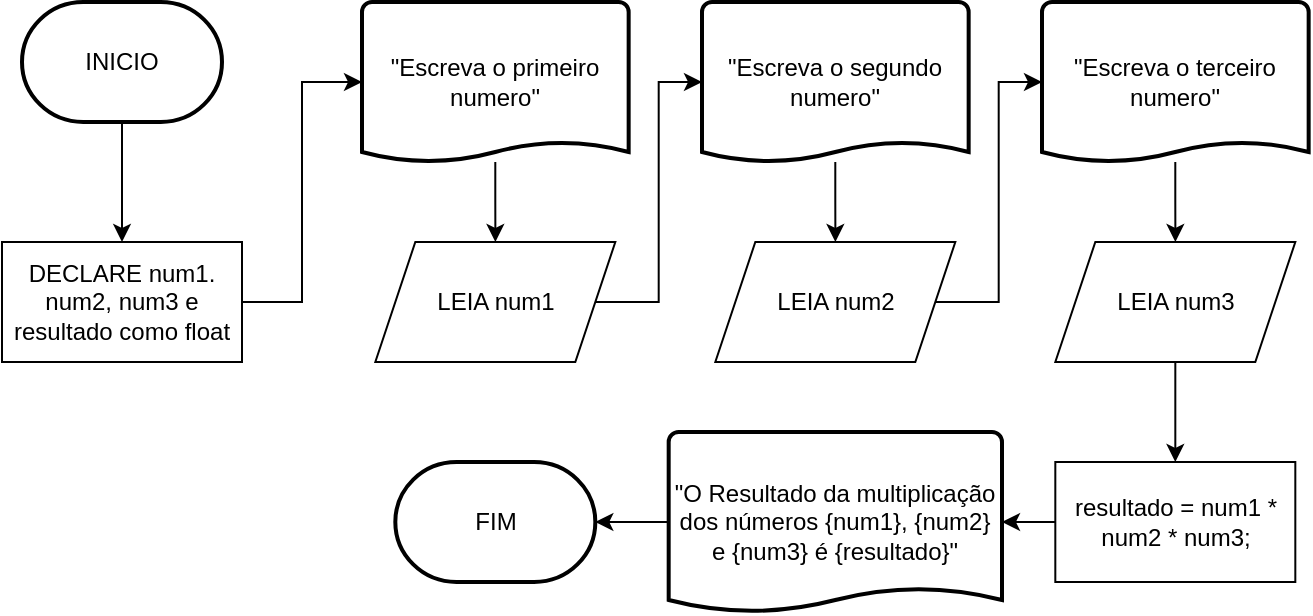<mxfile version="21.7.2" type="device">
  <diagram name="Page-1" id="WIgKNy6XDVfT0gL5FTbq">
    <mxGraphModel dx="954" dy="559" grid="1" gridSize="10" guides="1" tooltips="1" connect="1" arrows="1" fold="1" page="1" pageScale="1" pageWidth="850" pageHeight="1100" math="0" shadow="0">
      <root>
        <mxCell id="0" />
        <mxCell id="1" parent="0" />
        <mxCell id="axeQ7c3npuAa6oKIK3n3-6" value="" style="edgeStyle=orthogonalEdgeStyle;rounded=0;orthogonalLoop=1;jettySize=auto;html=1;" edge="1" parent="1" source="axeQ7c3npuAa6oKIK3n3-1" target="axeQ7c3npuAa6oKIK3n3-4">
          <mxGeometry relative="1" as="geometry" />
        </mxCell>
        <mxCell id="axeQ7c3npuAa6oKIK3n3-1" value="INICIO" style="strokeWidth=2;html=1;shape=mxgraph.flowchart.terminator;whiteSpace=wrap;" vertex="1" parent="1">
          <mxGeometry x="108" y="398" width="100" height="60" as="geometry" />
        </mxCell>
        <mxCell id="axeQ7c3npuAa6oKIK3n3-9" value="" style="edgeStyle=orthogonalEdgeStyle;rounded=0;orthogonalLoop=1;jettySize=auto;html=1;" edge="1" parent="1" source="axeQ7c3npuAa6oKIK3n3-2" target="axeQ7c3npuAa6oKIK3n3-8">
          <mxGeometry relative="1" as="geometry" />
        </mxCell>
        <mxCell id="axeQ7c3npuAa6oKIK3n3-2" value="&quot;Escreva o primeiro numero&quot;" style="strokeWidth=2;html=1;shape=mxgraph.flowchart.document2;whiteSpace=wrap;size=0.125;" vertex="1" parent="1">
          <mxGeometry x="278" y="398" width="133.33" height="80" as="geometry" />
        </mxCell>
        <mxCell id="axeQ7c3npuAa6oKIK3n3-7" style="edgeStyle=orthogonalEdgeStyle;rounded=0;orthogonalLoop=1;jettySize=auto;html=1;exitX=1;exitY=0.5;exitDx=0;exitDy=0;entryX=0;entryY=0.5;entryDx=0;entryDy=0;entryPerimeter=0;" edge="1" parent="1" source="axeQ7c3npuAa6oKIK3n3-4" target="axeQ7c3npuAa6oKIK3n3-2">
          <mxGeometry relative="1" as="geometry" />
        </mxCell>
        <mxCell id="axeQ7c3npuAa6oKIK3n3-4" value="DECLARE num1. num2, num3 e resultado como float" style="rounded=0;whiteSpace=wrap;html=1;" vertex="1" parent="1">
          <mxGeometry x="98" y="518" width="120" height="60" as="geometry" />
        </mxCell>
        <mxCell id="axeQ7c3npuAa6oKIK3n3-16" style="edgeStyle=orthogonalEdgeStyle;rounded=0;orthogonalLoop=1;jettySize=auto;html=1;entryX=0;entryY=0.5;entryDx=0;entryDy=0;entryPerimeter=0;" edge="1" parent="1" source="axeQ7c3npuAa6oKIK3n3-8" target="axeQ7c3npuAa6oKIK3n3-10">
          <mxGeometry relative="1" as="geometry" />
        </mxCell>
        <mxCell id="axeQ7c3npuAa6oKIK3n3-8" value="LEIA num1" style="shape=parallelogram;perimeter=parallelogramPerimeter;whiteSpace=wrap;html=1;fixedSize=1;" vertex="1" parent="1">
          <mxGeometry x="284.66" y="518" width="120" height="60" as="geometry" />
        </mxCell>
        <mxCell id="axeQ7c3npuAa6oKIK3n3-14" value="" style="edgeStyle=orthogonalEdgeStyle;rounded=0;orthogonalLoop=1;jettySize=auto;html=1;" edge="1" parent="1" source="axeQ7c3npuAa6oKIK3n3-10" target="axeQ7c3npuAa6oKIK3n3-11">
          <mxGeometry relative="1" as="geometry" />
        </mxCell>
        <mxCell id="axeQ7c3npuAa6oKIK3n3-10" value="&quot;Escreva o segundo numero&quot;" style="strokeWidth=2;html=1;shape=mxgraph.flowchart.document2;whiteSpace=wrap;size=0.125;" vertex="1" parent="1">
          <mxGeometry x="448" y="398" width="133.33" height="80" as="geometry" />
        </mxCell>
        <mxCell id="axeQ7c3npuAa6oKIK3n3-17" style="edgeStyle=orthogonalEdgeStyle;rounded=0;orthogonalLoop=1;jettySize=auto;html=1;entryX=0;entryY=0.5;entryDx=0;entryDy=0;entryPerimeter=0;" edge="1" parent="1" source="axeQ7c3npuAa6oKIK3n3-11" target="axeQ7c3npuAa6oKIK3n3-12">
          <mxGeometry relative="1" as="geometry" />
        </mxCell>
        <mxCell id="axeQ7c3npuAa6oKIK3n3-11" value="LEIA num2" style="shape=parallelogram;perimeter=parallelogramPerimeter;whiteSpace=wrap;html=1;fixedSize=1;" vertex="1" parent="1">
          <mxGeometry x="454.66" y="518" width="120" height="60" as="geometry" />
        </mxCell>
        <mxCell id="axeQ7c3npuAa6oKIK3n3-15" value="" style="edgeStyle=orthogonalEdgeStyle;rounded=0;orthogonalLoop=1;jettySize=auto;html=1;" edge="1" parent="1" source="axeQ7c3npuAa6oKIK3n3-12" target="axeQ7c3npuAa6oKIK3n3-13">
          <mxGeometry relative="1" as="geometry" />
        </mxCell>
        <mxCell id="axeQ7c3npuAa6oKIK3n3-12" value="&quot;Escreva o terceiro numero&quot;" style="strokeWidth=2;html=1;shape=mxgraph.flowchart.document2;whiteSpace=wrap;size=0.125;" vertex="1" parent="1">
          <mxGeometry x="618" y="398" width="133.33" height="80" as="geometry" />
        </mxCell>
        <mxCell id="axeQ7c3npuAa6oKIK3n3-19" value="" style="edgeStyle=orthogonalEdgeStyle;rounded=0;orthogonalLoop=1;jettySize=auto;html=1;" edge="1" parent="1" source="axeQ7c3npuAa6oKIK3n3-13" target="axeQ7c3npuAa6oKIK3n3-18">
          <mxGeometry relative="1" as="geometry" />
        </mxCell>
        <mxCell id="axeQ7c3npuAa6oKIK3n3-13" value="LEIA num3" style="shape=parallelogram;perimeter=parallelogramPerimeter;whiteSpace=wrap;html=1;fixedSize=1;" vertex="1" parent="1">
          <mxGeometry x="624.66" y="518" width="120" height="60" as="geometry" />
        </mxCell>
        <mxCell id="axeQ7c3npuAa6oKIK3n3-22" value="" style="edgeStyle=orthogonalEdgeStyle;rounded=0;orthogonalLoop=1;jettySize=auto;html=1;" edge="1" parent="1" source="axeQ7c3npuAa6oKIK3n3-18" target="axeQ7c3npuAa6oKIK3n3-20">
          <mxGeometry relative="1" as="geometry" />
        </mxCell>
        <mxCell id="axeQ7c3npuAa6oKIK3n3-18" value="resultado = num1 * num2 * num3;" style="rounded=0;whiteSpace=wrap;html=1;" vertex="1" parent="1">
          <mxGeometry x="624.66" y="628" width="120" height="60" as="geometry" />
        </mxCell>
        <mxCell id="axeQ7c3npuAa6oKIK3n3-24" value="" style="edgeStyle=orthogonalEdgeStyle;rounded=0;orthogonalLoop=1;jettySize=auto;html=1;" edge="1" parent="1" source="axeQ7c3npuAa6oKIK3n3-20" target="axeQ7c3npuAa6oKIK3n3-23">
          <mxGeometry relative="1" as="geometry" />
        </mxCell>
        <mxCell id="axeQ7c3npuAa6oKIK3n3-20" value="&quot;O Resultado da multiplicação dos números {num1}, {num2} e {num3} é {resultado}&quot;" style="strokeWidth=2;html=1;shape=mxgraph.flowchart.document2;whiteSpace=wrap;size=0.133;" vertex="1" parent="1">
          <mxGeometry x="431.34" y="613" width="166.66" height="90" as="geometry" />
        </mxCell>
        <mxCell id="axeQ7c3npuAa6oKIK3n3-23" value="&lt;div&gt;FIM&lt;/div&gt;" style="strokeWidth=2;html=1;shape=mxgraph.flowchart.terminator;whiteSpace=wrap;" vertex="1" parent="1">
          <mxGeometry x="294.66" y="628" width="100" height="60" as="geometry" />
        </mxCell>
      </root>
    </mxGraphModel>
  </diagram>
</mxfile>
